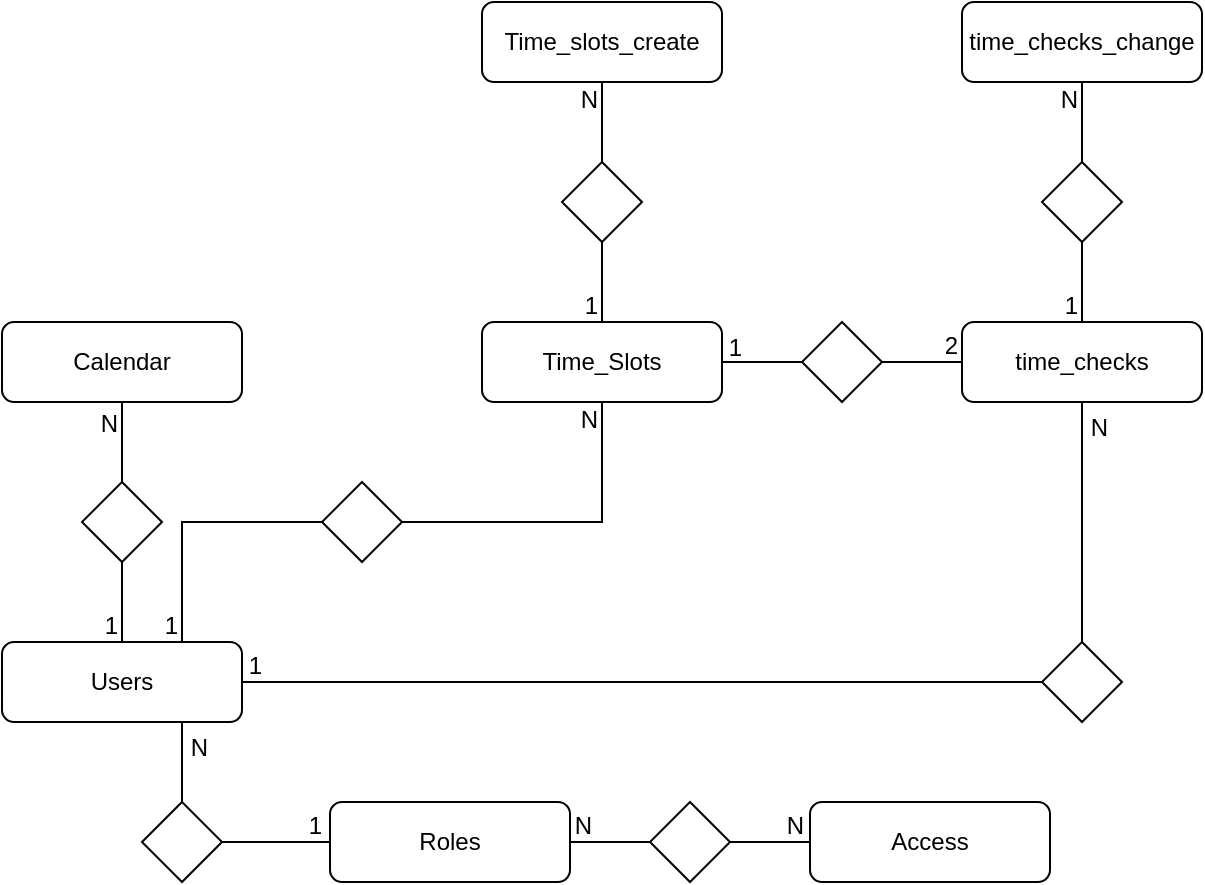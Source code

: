 <mxfile>
    <diagram id="R2lEEEUBdFMjLlhIrx00" name="Page-1">
        <mxGraphModel dx="396" dy="924" grid="1" gridSize="10" guides="1" tooltips="1" connect="1" arrows="1" fold="1" page="0" pageScale="1" pageWidth="850" pageHeight="1100" math="0" shadow="0" extFonts="Permanent Marker^https://fonts.googleapis.com/css?family=Permanent+Marker">
            <root>
                <mxCell id="0"/>
                <mxCell id="1" parent="0"/>
                <mxCell id="afeqcDMlSo8gVAj6lP-L-1" value="Users" style="rounded=1;whiteSpace=wrap;html=1;" parent="1" vertex="1">
                    <mxGeometry x="120" y="480" width="120" height="40" as="geometry"/>
                </mxCell>
                <mxCell id="afeqcDMlSo8gVAj6lP-L-2" value="Roles" style="rounded=1;whiteSpace=wrap;html=1;" parent="1" vertex="1">
                    <mxGeometry x="284" y="560" width="120" height="40" as="geometry"/>
                </mxCell>
                <mxCell id="afeqcDMlSo8gVAj6lP-L-3" value="Access" style="rounded=1;whiteSpace=wrap;html=1;" parent="1" vertex="1">
                    <mxGeometry x="524" y="560" width="120" height="40" as="geometry"/>
                </mxCell>
                <mxCell id="afeqcDMlSo8gVAj6lP-L-4" value="Calendar" style="rounded=1;whiteSpace=wrap;html=1;" parent="1" vertex="1">
                    <mxGeometry x="120" y="320" width="120" height="40" as="geometry"/>
                </mxCell>
                <mxCell id="afeqcDMlSo8gVAj6lP-L-7" value="Time_Slots" style="rounded=1;whiteSpace=wrap;html=1;" parent="1" vertex="1">
                    <mxGeometry x="360" y="320" width="120" height="40" as="geometry"/>
                </mxCell>
                <mxCell id="afeqcDMlSo8gVAj6lP-L-8" value="time_checks" style="rounded=1;whiteSpace=wrap;html=1;" parent="1" vertex="1">
                    <mxGeometry x="600" y="320" width="120" height="40" as="geometry"/>
                </mxCell>
                <mxCell id="afeqcDMlSo8gVAj6lP-L-10" value="" style="rhombus;whiteSpace=wrap;html=1;" parent="1" vertex="1">
                    <mxGeometry x="190" y="560" width="40" height="40" as="geometry"/>
                </mxCell>
                <mxCell id="afeqcDMlSo8gVAj6lP-L-11" value="" style="rhombus;whiteSpace=wrap;html=1;" parent="1" vertex="1">
                    <mxGeometry x="444" y="560" width="40" height="40" as="geometry"/>
                </mxCell>
                <mxCell id="afeqcDMlSo8gVAj6lP-L-12" value="" style="rhombus;whiteSpace=wrap;html=1;" parent="1" vertex="1">
                    <mxGeometry x="160" y="400" width="40" height="40" as="geometry"/>
                </mxCell>
                <mxCell id="afeqcDMlSo8gVAj6lP-L-13" value="" style="rhombus;whiteSpace=wrap;html=1;" parent="1" vertex="1">
                    <mxGeometry x="280" y="400" width="40" height="40" as="geometry"/>
                </mxCell>
                <mxCell id="afeqcDMlSo8gVAj6lP-L-14" value="" style="rhombus;whiteSpace=wrap;html=1;" parent="1" vertex="1">
                    <mxGeometry x="520" y="320" width="40" height="40" as="geometry"/>
                </mxCell>
                <mxCell id="afeqcDMlSo8gVAj6lP-L-17" value="Time_slots_create" style="rounded=1;whiteSpace=wrap;html=1;" parent="1" vertex="1">
                    <mxGeometry x="360" y="160" width="120" height="40" as="geometry"/>
                </mxCell>
                <mxCell id="afeqcDMlSo8gVAj6lP-L-18" value="time_checks_change" style="rounded=1;whiteSpace=wrap;html=1;" parent="1" vertex="1">
                    <mxGeometry x="600" y="160" width="120" height="40" as="geometry"/>
                </mxCell>
                <mxCell id="afeqcDMlSo8gVAj6lP-L-19" value="" style="rhombus;whiteSpace=wrap;html=1;" parent="1" vertex="1">
                    <mxGeometry x="400" y="240" width="40" height="40" as="geometry"/>
                </mxCell>
                <mxCell id="afeqcDMlSo8gVAj6lP-L-20" value="" style="rhombus;whiteSpace=wrap;html=1;" parent="1" vertex="1">
                    <mxGeometry x="640" y="240" width="40" height="40" as="geometry"/>
                </mxCell>
                <mxCell id="afeqcDMlSo8gVAj6lP-L-25" value="" style="endArrow=none;html=1;rounded=0;edgeStyle=orthogonalEdgeStyle;entryX=0;entryY=0.5;entryDx=0;entryDy=0;" parent="1" source="afeqcDMlSo8gVAj6lP-L-10" target="afeqcDMlSo8gVAj6lP-L-2" edge="1">
                    <mxGeometry relative="1" as="geometry">
                        <mxPoint x="-320" y="330" as="sourcePoint"/>
                        <mxPoint x="-160" y="330" as="targetPoint"/>
                    </mxGeometry>
                </mxCell>
                <mxCell id="afeqcDMlSo8gVAj6lP-L-26" value="1" style="resizable=0;html=1;align=right;verticalAlign=bottom;" parent="afeqcDMlSo8gVAj6lP-L-25" connectable="0" vertex="1">
                    <mxGeometry x="1" relative="1" as="geometry">
                        <mxPoint x="-4" as="offset"/>
                    </mxGeometry>
                </mxCell>
                <mxCell id="afeqcDMlSo8gVAj6lP-L-27" value="" style="endArrow=none;html=1;rounded=0;edgeStyle=orthogonalEdgeStyle;entryX=0.75;entryY=1;entryDx=0;entryDy=0;exitX=0.5;exitY=0;exitDx=0;exitDy=0;" parent="1" source="afeqcDMlSo8gVAj6lP-L-10" target="afeqcDMlSo8gVAj6lP-L-1" edge="1">
                    <mxGeometry relative="1" as="geometry">
                        <mxPoint x="-310" y="300" as="sourcePoint"/>
                        <mxPoint x="-150" y="300" as="targetPoint"/>
                    </mxGeometry>
                </mxCell>
                <mxCell id="afeqcDMlSo8gVAj6lP-L-28" value="N" style="resizable=0;html=1;align=right;verticalAlign=bottom;" parent="afeqcDMlSo8gVAj6lP-L-27" connectable="0" vertex="1">
                    <mxGeometry x="1" relative="1" as="geometry">
                        <mxPoint x="13" y="21" as="offset"/>
                    </mxGeometry>
                </mxCell>
                <mxCell id="afeqcDMlSo8gVAj6lP-L-29" value="" style="endArrow=none;html=1;rounded=0;edgeStyle=orthogonalEdgeStyle;entryX=0;entryY=0.5;entryDx=0;entryDy=0;exitX=1;exitY=0.5;exitDx=0;exitDy=0;" parent="1" source="afeqcDMlSo8gVAj6lP-L-11" target="afeqcDMlSo8gVAj6lP-L-3" edge="1">
                    <mxGeometry relative="1" as="geometry">
                        <mxPoint x="-386" y="380" as="sourcePoint"/>
                        <mxPoint x="-226" y="380" as="targetPoint"/>
                    </mxGeometry>
                </mxCell>
                <mxCell id="afeqcDMlSo8gVAj6lP-L-30" value="N" style="resizable=0;html=1;align=right;verticalAlign=bottom;" parent="afeqcDMlSo8gVAj6lP-L-29" connectable="0" vertex="1">
                    <mxGeometry x="1" relative="1" as="geometry">
                        <mxPoint x="-3" as="offset"/>
                    </mxGeometry>
                </mxCell>
                <mxCell id="afeqcDMlSo8gVAj6lP-L-31" value="" style="endArrow=none;html=1;rounded=0;edgeStyle=orthogonalEdgeStyle;entryX=1;entryY=0.5;entryDx=0;entryDy=0;exitX=0;exitY=0.5;exitDx=0;exitDy=0;" parent="1" source="afeqcDMlSo8gVAj6lP-L-11" target="afeqcDMlSo8gVAj6lP-L-2" edge="1">
                    <mxGeometry relative="1" as="geometry">
                        <mxPoint x="444" y="550" as="sourcePoint"/>
                        <mxPoint x="534" y="590" as="targetPoint"/>
                    </mxGeometry>
                </mxCell>
                <mxCell id="afeqcDMlSo8gVAj6lP-L-32" value="N" style="resizable=0;html=1;align=right;verticalAlign=bottom;" parent="afeqcDMlSo8gVAj6lP-L-31" connectable="0" vertex="1">
                    <mxGeometry x="1" relative="1" as="geometry">
                        <mxPoint x="11" as="offset"/>
                    </mxGeometry>
                </mxCell>
                <mxCell id="afeqcDMlSo8gVAj6lP-L-33" value="" style="endArrow=none;html=1;rounded=0;edgeStyle=orthogonalEdgeStyle;entryX=0.5;entryY=0;entryDx=0;entryDy=0;exitX=0.5;exitY=1;exitDx=0;exitDy=0;" parent="1" source="afeqcDMlSo8gVAj6lP-L-12" target="afeqcDMlSo8gVAj6lP-L-1" edge="1">
                    <mxGeometry relative="1" as="geometry">
                        <mxPoint x="-320" y="330" as="sourcePoint"/>
                        <mxPoint x="-160" y="330" as="targetPoint"/>
                    </mxGeometry>
                </mxCell>
                <mxCell id="afeqcDMlSo8gVAj6lP-L-34" value="1" style="resizable=0;html=1;align=right;verticalAlign=bottom;" parent="afeqcDMlSo8gVAj6lP-L-33" connectable="0" vertex="1">
                    <mxGeometry x="1" relative="1" as="geometry">
                        <mxPoint x="-2" as="offset"/>
                    </mxGeometry>
                </mxCell>
                <mxCell id="afeqcDMlSo8gVAj6lP-L-35" value="" style="endArrow=none;html=1;rounded=0;edgeStyle=orthogonalEdgeStyle;entryX=0.5;entryY=1;entryDx=0;entryDy=0;exitX=0.5;exitY=0;exitDx=0;exitDy=0;" parent="1" source="afeqcDMlSo8gVAj6lP-L-12" target="afeqcDMlSo8gVAj6lP-L-4" edge="1">
                    <mxGeometry relative="1" as="geometry">
                        <mxPoint x="-310" y="300" as="sourcePoint"/>
                        <mxPoint x="-150" y="300" as="targetPoint"/>
                    </mxGeometry>
                </mxCell>
                <mxCell id="afeqcDMlSo8gVAj6lP-L-36" value="N" style="resizable=0;html=1;align=right;verticalAlign=bottom;" parent="afeqcDMlSo8gVAj6lP-L-35" connectable="0" vertex="1">
                    <mxGeometry x="1" relative="1" as="geometry">
                        <mxPoint x="-2" y="19" as="offset"/>
                    </mxGeometry>
                </mxCell>
                <mxCell id="afeqcDMlSo8gVAj6lP-L-37" value="" style="endArrow=none;html=1;rounded=0;edgeStyle=orthogonalEdgeStyle;entryX=0.5;entryY=1;entryDx=0;entryDy=0;exitX=1;exitY=0.5;exitDx=0;exitDy=0;" parent="1" source="afeqcDMlSo8gVAj6lP-L-13" target="afeqcDMlSo8gVAj6lP-L-7" edge="1">
                    <mxGeometry relative="1" as="geometry">
                        <mxPoint x="-310" y="291" as="sourcePoint"/>
                        <mxPoint x="-150" y="291" as="targetPoint"/>
                    </mxGeometry>
                </mxCell>
                <mxCell id="afeqcDMlSo8gVAj6lP-L-38" value="N" style="resizable=0;html=1;align=right;verticalAlign=bottom;" parent="afeqcDMlSo8gVAj6lP-L-37" connectable="0" vertex="1">
                    <mxGeometry x="1" relative="1" as="geometry">
                        <mxPoint x="-2" y="17" as="offset"/>
                    </mxGeometry>
                </mxCell>
                <mxCell id="afeqcDMlSo8gVAj6lP-L-39" value="" style="endArrow=none;html=1;rounded=0;edgeStyle=orthogonalEdgeStyle;entryX=0.75;entryY=0;entryDx=0;entryDy=0;exitX=0;exitY=0.5;exitDx=0;exitDy=0;" parent="1" source="afeqcDMlSo8gVAj6lP-L-13" target="afeqcDMlSo8gVAj6lP-L-1" edge="1">
                    <mxGeometry relative="1" as="geometry">
                        <mxPoint x="-309" y="330" as="sourcePoint"/>
                        <mxPoint x="-149" y="330" as="targetPoint"/>
                    </mxGeometry>
                </mxCell>
                <mxCell id="afeqcDMlSo8gVAj6lP-L-40" value="1" style="resizable=0;html=1;align=right;verticalAlign=bottom;" parent="afeqcDMlSo8gVAj6lP-L-39" connectable="0" vertex="1">
                    <mxGeometry x="1" relative="1" as="geometry">
                        <mxPoint x="-2" as="offset"/>
                    </mxGeometry>
                </mxCell>
                <mxCell id="afeqcDMlSo8gVAj6lP-L-41" value="" style="endArrow=none;html=1;rounded=0;edgeStyle=orthogonalEdgeStyle;entryX=1;entryY=0.5;entryDx=0;entryDy=0;exitX=0;exitY=0.5;exitDx=0;exitDy=0;" parent="1" source="afeqcDMlSo8gVAj6lP-L-14" target="afeqcDMlSo8gVAj6lP-L-7" edge="1">
                    <mxGeometry relative="1" as="geometry">
                        <mxPoint x="-309.0" y="330" as="sourcePoint"/>
                        <mxPoint x="-149.0" y="330" as="targetPoint"/>
                    </mxGeometry>
                </mxCell>
                <mxCell id="afeqcDMlSo8gVAj6lP-L-42" value="1" style="resizable=0;html=1;align=right;verticalAlign=bottom;" parent="afeqcDMlSo8gVAj6lP-L-41" connectable="0" vertex="1">
                    <mxGeometry x="1" relative="1" as="geometry">
                        <mxPoint x="10" y="1" as="offset"/>
                    </mxGeometry>
                </mxCell>
                <mxCell id="afeqcDMlSo8gVAj6lP-L-43" value="" style="endArrow=none;html=1;rounded=0;edgeStyle=orthogonalEdgeStyle;entryX=0;entryY=0.5;entryDx=0;entryDy=0;exitX=1;exitY=0.5;exitDx=0;exitDy=0;" parent="1" source="afeqcDMlSo8gVAj6lP-L-14" target="afeqcDMlSo8gVAj6lP-L-8" edge="1">
                    <mxGeometry relative="1" as="geometry">
                        <mxPoint x="-310" y="291" as="sourcePoint"/>
                        <mxPoint x="-150" y="291" as="targetPoint"/>
                    </mxGeometry>
                </mxCell>
                <mxCell id="afeqcDMlSo8gVAj6lP-L-44" value="2" style="resizable=0;html=1;align=right;verticalAlign=bottom;" parent="afeqcDMlSo8gVAj6lP-L-43" connectable="0" vertex="1">
                    <mxGeometry x="1" relative="1" as="geometry">
                        <mxPoint x="-2" as="offset"/>
                    </mxGeometry>
                </mxCell>
                <mxCell id="afeqcDMlSo8gVAj6lP-L-45" value="" style="endArrow=none;html=1;rounded=0;edgeStyle=orthogonalEdgeStyle;entryX=0.5;entryY=0;entryDx=0;entryDy=0;exitX=0.5;exitY=1;exitDx=0;exitDy=0;" parent="1" source="afeqcDMlSo8gVAj6lP-L-19" target="afeqcDMlSo8gVAj6lP-L-7" edge="1">
                    <mxGeometry relative="1" as="geometry">
                        <mxPoint x="-309.0" y="330" as="sourcePoint"/>
                        <mxPoint x="-149.0" y="330" as="targetPoint"/>
                    </mxGeometry>
                </mxCell>
                <mxCell id="afeqcDMlSo8gVAj6lP-L-46" value="1" style="resizable=0;html=1;align=right;verticalAlign=bottom;" parent="afeqcDMlSo8gVAj6lP-L-45" connectable="0" vertex="1">
                    <mxGeometry x="1" relative="1" as="geometry">
                        <mxPoint x="-2" as="offset"/>
                    </mxGeometry>
                </mxCell>
                <mxCell id="afeqcDMlSo8gVAj6lP-L-47" value="" style="endArrow=none;html=1;rounded=0;edgeStyle=orthogonalEdgeStyle;entryX=0.5;entryY=0;entryDx=0;entryDy=0;exitX=0.5;exitY=1;exitDx=0;exitDy=0;" parent="1" source="afeqcDMlSo8gVAj6lP-L-20" target="afeqcDMlSo8gVAj6lP-L-8" edge="1">
                    <mxGeometry relative="1" as="geometry">
                        <mxPoint x="430" y="290" as="sourcePoint"/>
                        <mxPoint x="430" y="330" as="targetPoint"/>
                    </mxGeometry>
                </mxCell>
                <mxCell id="afeqcDMlSo8gVAj6lP-L-48" value="1" style="resizable=0;html=1;align=right;verticalAlign=bottom;" parent="afeqcDMlSo8gVAj6lP-L-47" connectable="0" vertex="1">
                    <mxGeometry x="1" relative="1" as="geometry">
                        <mxPoint x="-2" as="offset"/>
                    </mxGeometry>
                </mxCell>
                <mxCell id="afeqcDMlSo8gVAj6lP-L-49" value="" style="endArrow=none;html=1;rounded=0;edgeStyle=orthogonalEdgeStyle;entryX=0.5;entryY=1;entryDx=0;entryDy=0;" parent="1" source="afeqcDMlSo8gVAj6lP-L-19" target="afeqcDMlSo8gVAj6lP-L-17" edge="1">
                    <mxGeometry relative="1" as="geometry">
                        <mxPoint x="420" y="240" as="sourcePoint"/>
                        <mxPoint x="-150" y="291" as="targetPoint"/>
                    </mxGeometry>
                </mxCell>
                <mxCell id="afeqcDMlSo8gVAj6lP-L-50" value="N" style="resizable=0;html=1;align=right;verticalAlign=bottom;" parent="afeqcDMlSo8gVAj6lP-L-49" connectable="0" vertex="1">
                    <mxGeometry x="1" relative="1" as="geometry">
                        <mxPoint x="-2" y="17" as="offset"/>
                    </mxGeometry>
                </mxCell>
                <mxCell id="afeqcDMlSo8gVAj6lP-L-51" value="" style="endArrow=none;html=1;rounded=0;edgeStyle=orthogonalEdgeStyle;entryX=0.5;entryY=1;entryDx=0;entryDy=0;exitX=0.5;exitY=0;exitDx=0;exitDy=0;" parent="1" source="afeqcDMlSo8gVAj6lP-L-20" target="afeqcDMlSo8gVAj6lP-L-18" edge="1">
                    <mxGeometry relative="1" as="geometry">
                        <mxPoint x="430" y="250" as="sourcePoint"/>
                        <mxPoint x="430" y="210" as="targetPoint"/>
                    </mxGeometry>
                </mxCell>
                <mxCell id="afeqcDMlSo8gVAj6lP-L-52" value="N" style="resizable=0;html=1;align=right;verticalAlign=bottom;" parent="afeqcDMlSo8gVAj6lP-L-51" connectable="0" vertex="1">
                    <mxGeometry x="1" relative="1" as="geometry">
                        <mxPoint x="-2" y="17" as="offset"/>
                    </mxGeometry>
                </mxCell>
                <mxCell id="7" value="" style="endArrow=none;html=1;rounded=0;edgeStyle=orthogonalEdgeStyle;entryX=1;entryY=0.5;entryDx=0;entryDy=0;exitX=0;exitY=0.5;exitDx=0;exitDy=0;" parent="1" source="11" target="afeqcDMlSo8gVAj6lP-L-1" edge="1">
                    <mxGeometry relative="1" as="geometry">
                        <mxPoint x="710" y="525" as="sourcePoint"/>
                        <mxPoint x="290" y="525" as="targetPoint"/>
                        <Array as="points">
                            <mxPoint x="540" y="500"/>
                            <mxPoint x="540" y="500"/>
                        </Array>
                    </mxGeometry>
                </mxCell>
                <mxCell id="8" value="1" style="resizable=0;html=1;align=right;verticalAlign=bottom;" parent="7" connectable="0" vertex="1">
                    <mxGeometry x="1" relative="1" as="geometry">
                        <mxPoint x="10" as="offset"/>
                    </mxGeometry>
                </mxCell>
                <mxCell id="9" value="" style="endArrow=none;html=1;rounded=0;edgeStyle=orthogonalEdgeStyle;entryX=0.5;entryY=1;entryDx=0;entryDy=0;exitX=0.5;exitY=0;exitDx=0;exitDy=0;" parent="1" source="11" target="afeqcDMlSo8gVAj6lP-L-8" edge="1">
                    <mxGeometry relative="1" as="geometry">
                        <mxPoint x="710" y="455" as="sourcePoint"/>
                        <mxPoint x="710" y="395" as="targetPoint"/>
                    </mxGeometry>
                </mxCell>
                <mxCell id="10" value="N" style="resizable=0;html=1;align=right;verticalAlign=bottom;" parent="9" connectable="0" vertex="1">
                    <mxGeometry x="1" relative="1" as="geometry">
                        <mxPoint x="13" y="21" as="offset"/>
                    </mxGeometry>
                </mxCell>
                <mxCell id="11" value="" style="rhombus;whiteSpace=wrap;html=1;" parent="1" vertex="1">
                    <mxGeometry x="640" y="480" width="40" height="40" as="geometry"/>
                </mxCell>
            </root>
        </mxGraphModel>
    </diagram>
</mxfile>